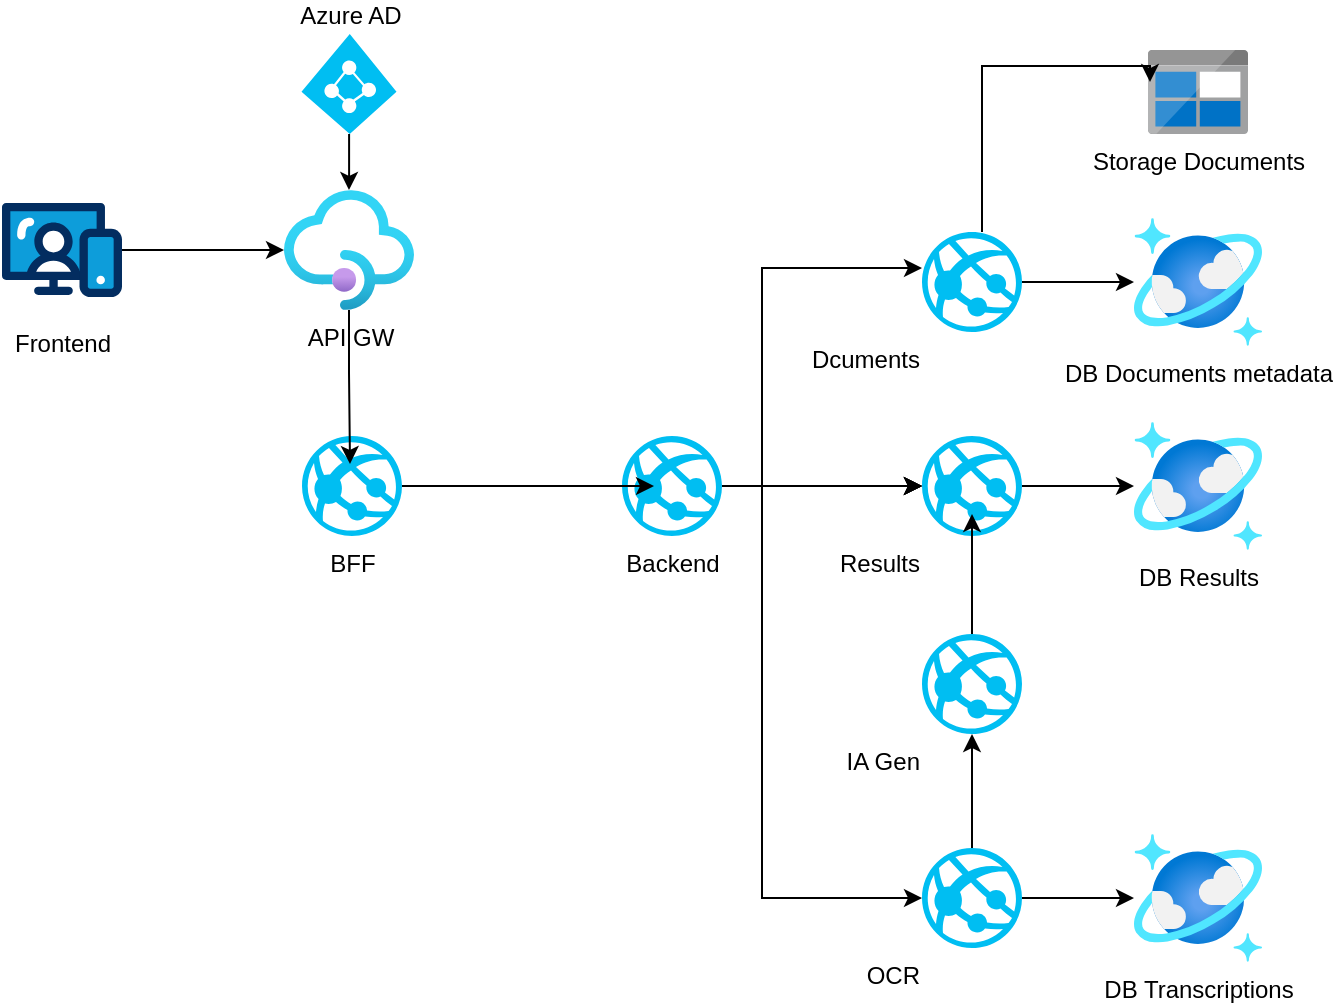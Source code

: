<mxfile version="24.0.5" type="github">
  <diagram name="Página-1" id="4Q_N1aAh4HhvyQWwlxK4">
    <mxGraphModel dx="1114" dy="579" grid="1" gridSize="10" guides="1" tooltips="1" connect="1" arrows="1" fold="1" page="1" pageScale="1" pageWidth="827" pageHeight="1169" math="0" shadow="0">
      <root>
        <mxCell id="0" />
        <mxCell id="1" parent="0" />
        <mxCell id="xmS4A58ACWDXD8hnW-X0-1" value="API GW" style="image;aspect=fixed;html=1;points=[];align=center;fontSize=12;image=img/lib/azure2/app_services/API_Management_Services.svg;" vertex="1" parent="1">
          <mxGeometry x="191" y="158" width="65" height="60" as="geometry" />
        </mxCell>
        <mxCell id="xmS4A58ACWDXD8hnW-X0-7" style="edgeStyle=orthogonalEdgeStyle;rounded=0;orthogonalLoop=1;jettySize=auto;html=1;" edge="1" parent="1" source="xmS4A58ACWDXD8hnW-X0-6" target="xmS4A58ACWDXD8hnW-X0-1">
          <mxGeometry relative="1" as="geometry" />
        </mxCell>
        <mxCell id="xmS4A58ACWDXD8hnW-X0-6" value="Frontend" style="verticalLabelPosition=bottom;aspect=fixed;html=1;shape=mxgraph.salesforce.web;" vertex="1" parent="1">
          <mxGeometry x="50" y="164.3" width="60" height="47.4" as="geometry" />
        </mxCell>
        <mxCell id="xmS4A58ACWDXD8hnW-X0-44" style="edgeStyle=orthogonalEdgeStyle;rounded=0;orthogonalLoop=1;jettySize=auto;html=1;" edge="1" parent="1" source="xmS4A58ACWDXD8hnW-X0-14" target="xmS4A58ACWDXD8hnW-X0-1">
          <mxGeometry relative="1" as="geometry" />
        </mxCell>
        <mxCell id="xmS4A58ACWDXD8hnW-X0-14" value="Azure AD" style="verticalLabelPosition=top;html=1;verticalAlign=bottom;align=center;strokeColor=none;fillColor=#00BEF2;shape=mxgraph.azure.azure_active_directory;labelPosition=center;" vertex="1" parent="1">
          <mxGeometry x="199.75" y="80" width="47.5" height="50" as="geometry" />
        </mxCell>
        <mxCell id="xmS4A58ACWDXD8hnW-X0-20" value="" style="edgeStyle=orthogonalEdgeStyle;rounded=0;orthogonalLoop=1;jettySize=auto;html=1;" edge="1" parent="1" source="xmS4A58ACWDXD8hnW-X0-16" target="xmS4A58ACWDXD8hnW-X0-19">
          <mxGeometry relative="1" as="geometry">
            <Array as="points">
              <mxPoint x="430" y="306" />
              <mxPoint x="430" y="197" />
            </Array>
          </mxGeometry>
        </mxCell>
        <mxCell id="xmS4A58ACWDXD8hnW-X0-22" value="" style="edgeStyle=orthogonalEdgeStyle;rounded=0;orthogonalLoop=1;jettySize=auto;html=1;" edge="1" parent="1" source="xmS4A58ACWDXD8hnW-X0-16" target="xmS4A58ACWDXD8hnW-X0-21">
          <mxGeometry relative="1" as="geometry" />
        </mxCell>
        <mxCell id="xmS4A58ACWDXD8hnW-X0-23" value="" style="edgeStyle=orthogonalEdgeStyle;rounded=0;orthogonalLoop=1;jettySize=auto;html=1;" edge="1" parent="1" source="xmS4A58ACWDXD8hnW-X0-16" target="xmS4A58ACWDXD8hnW-X0-21">
          <mxGeometry relative="1" as="geometry" />
        </mxCell>
        <mxCell id="xmS4A58ACWDXD8hnW-X0-24" value="" style="edgeStyle=orthogonalEdgeStyle;rounded=0;orthogonalLoop=1;jettySize=auto;html=1;" edge="1" parent="1" source="xmS4A58ACWDXD8hnW-X0-16" target="xmS4A58ACWDXD8hnW-X0-21">
          <mxGeometry relative="1" as="geometry" />
        </mxCell>
        <mxCell id="xmS4A58ACWDXD8hnW-X0-25" value="" style="edgeStyle=orthogonalEdgeStyle;rounded=0;orthogonalLoop=1;jettySize=auto;html=1;" edge="1" parent="1" source="xmS4A58ACWDXD8hnW-X0-16" target="xmS4A58ACWDXD8hnW-X0-21">
          <mxGeometry relative="1" as="geometry" />
        </mxCell>
        <mxCell id="xmS4A58ACWDXD8hnW-X0-16" value="Backend" style="verticalLabelPosition=bottom;html=1;verticalAlign=top;align=center;strokeColor=none;fillColor=#00BEF2;shape=mxgraph.azure.azure_website;pointerEvents=1;" vertex="1" parent="1">
          <mxGeometry x="360" y="281" width="50" height="50" as="geometry" />
        </mxCell>
        <mxCell id="xmS4A58ACWDXD8hnW-X0-38" style="edgeStyle=orthogonalEdgeStyle;rounded=0;orthogonalLoop=1;jettySize=auto;html=1;" edge="1" parent="1" source="xmS4A58ACWDXD8hnW-X0-19" target="xmS4A58ACWDXD8hnW-X0-34">
          <mxGeometry relative="1" as="geometry" />
        </mxCell>
        <mxCell id="xmS4A58ACWDXD8hnW-X0-19" value="Dcuments" style="verticalLabelPosition=bottom;html=1;verticalAlign=top;align=right;strokeColor=none;fillColor=#00BEF2;shape=mxgraph.azure.azure_website;pointerEvents=1;labelPosition=left;" vertex="1" parent="1">
          <mxGeometry x="510" y="179" width="50" height="50" as="geometry" />
        </mxCell>
        <mxCell id="xmS4A58ACWDXD8hnW-X0-36" style="edgeStyle=orthogonalEdgeStyle;rounded=0;orthogonalLoop=1;jettySize=auto;html=1;" edge="1" parent="1" source="xmS4A58ACWDXD8hnW-X0-21" target="xmS4A58ACWDXD8hnW-X0-33">
          <mxGeometry relative="1" as="geometry" />
        </mxCell>
        <mxCell id="xmS4A58ACWDXD8hnW-X0-21" value="Results" style="verticalLabelPosition=bottom;html=1;verticalAlign=top;align=right;strokeColor=none;fillColor=#00BEF2;shape=mxgraph.azure.azure_website;pointerEvents=1;labelPosition=left;" vertex="1" parent="1">
          <mxGeometry x="510" y="281" width="50" height="50" as="geometry" />
        </mxCell>
        <mxCell id="xmS4A58ACWDXD8hnW-X0-29" value="" style="edgeStyle=orthogonalEdgeStyle;rounded=0;orthogonalLoop=1;jettySize=auto;html=1;" edge="1" parent="1" source="xmS4A58ACWDXD8hnW-X0-26" target="xmS4A58ACWDXD8hnW-X0-28">
          <mxGeometry relative="1" as="geometry" />
        </mxCell>
        <mxCell id="xmS4A58ACWDXD8hnW-X0-32" style="edgeStyle=orthogonalEdgeStyle;rounded=0;orthogonalLoop=1;jettySize=auto;html=1;" edge="1" parent="1" source="xmS4A58ACWDXD8hnW-X0-26" target="xmS4A58ACWDXD8hnW-X0-31">
          <mxGeometry relative="1" as="geometry" />
        </mxCell>
        <mxCell id="xmS4A58ACWDXD8hnW-X0-26" value="OCR" style="verticalLabelPosition=bottom;html=1;verticalAlign=top;align=right;strokeColor=none;fillColor=#00BEF2;shape=mxgraph.azure.azure_website;pointerEvents=1;labelPosition=left;" vertex="1" parent="1">
          <mxGeometry x="510" y="487" width="50" height="50" as="geometry" />
        </mxCell>
        <mxCell id="xmS4A58ACWDXD8hnW-X0-28" value="IA Gen" style="verticalLabelPosition=bottom;html=1;verticalAlign=top;align=right;strokeColor=none;fillColor=#00BEF2;shape=mxgraph.azure.azure_website;pointerEvents=1;labelPosition=left;" vertex="1" parent="1">
          <mxGeometry x="510" y="380" width="50" height="50" as="geometry" />
        </mxCell>
        <mxCell id="xmS4A58ACWDXD8hnW-X0-31" value="DB Transcriptions" style="image;aspect=fixed;html=1;points=[];align=center;fontSize=12;image=img/lib/azure2/databases/Azure_Cosmos_DB.svg;" vertex="1" parent="1">
          <mxGeometry x="616" y="480" width="64" height="64" as="geometry" />
        </mxCell>
        <mxCell id="xmS4A58ACWDXD8hnW-X0-33" value="DB Results" style="image;aspect=fixed;html=1;points=[];align=center;fontSize=12;image=img/lib/azure2/databases/Azure_Cosmos_DB.svg;" vertex="1" parent="1">
          <mxGeometry x="616" y="274" width="64" height="64" as="geometry" />
        </mxCell>
        <mxCell id="xmS4A58ACWDXD8hnW-X0-34" value="DB Documents metadata" style="image;aspect=fixed;html=1;points=[];align=center;fontSize=12;image=img/lib/azure2/databases/Azure_Cosmos_DB.svg;" vertex="1" parent="1">
          <mxGeometry x="616" y="172" width="64" height="64" as="geometry" />
        </mxCell>
        <mxCell id="xmS4A58ACWDXD8hnW-X0-35" value="Storage Documents" style="image;sketch=0;aspect=fixed;html=1;points=[];align=center;fontSize=12;image=img/lib/mscae/BlobBlock.svg;labelPosition=center;verticalLabelPosition=bottom;verticalAlign=top;" vertex="1" parent="1">
          <mxGeometry x="623" y="88" width="50" height="42" as="geometry" />
        </mxCell>
        <mxCell id="xmS4A58ACWDXD8hnW-X0-40" style="edgeStyle=orthogonalEdgeStyle;rounded=0;orthogonalLoop=1;jettySize=auto;html=1;entryX=0.02;entryY=0.381;entryDx=0;entryDy=0;entryPerimeter=0;" edge="1" parent="1" source="xmS4A58ACWDXD8hnW-X0-19" target="xmS4A58ACWDXD8hnW-X0-35">
          <mxGeometry relative="1" as="geometry">
            <Array as="points">
              <mxPoint x="540" y="96" />
            </Array>
          </mxGeometry>
        </mxCell>
        <mxCell id="xmS4A58ACWDXD8hnW-X0-41" value="BFF" style="verticalLabelPosition=bottom;html=1;verticalAlign=top;align=center;strokeColor=none;fillColor=#00BEF2;shape=mxgraph.azure.azure_website;pointerEvents=1;" vertex="1" parent="1">
          <mxGeometry x="200" y="281" width="50" height="50" as="geometry" />
        </mxCell>
        <mxCell id="xmS4A58ACWDXD8hnW-X0-42" style="edgeStyle=orthogonalEdgeStyle;rounded=0;orthogonalLoop=1;jettySize=auto;html=1;entryX=0.48;entryY=0.28;entryDx=0;entryDy=0;entryPerimeter=0;" edge="1" parent="1" source="xmS4A58ACWDXD8hnW-X0-1" target="xmS4A58ACWDXD8hnW-X0-41">
          <mxGeometry relative="1" as="geometry" />
        </mxCell>
        <mxCell id="xmS4A58ACWDXD8hnW-X0-43" style="edgeStyle=orthogonalEdgeStyle;rounded=0;orthogonalLoop=1;jettySize=auto;html=1;entryX=0.32;entryY=0.5;entryDx=0;entryDy=0;entryPerimeter=0;" edge="1" parent="1" source="xmS4A58ACWDXD8hnW-X0-41" target="xmS4A58ACWDXD8hnW-X0-16">
          <mxGeometry relative="1" as="geometry" />
        </mxCell>
        <mxCell id="xmS4A58ACWDXD8hnW-X0-46" style="edgeStyle=orthogonalEdgeStyle;rounded=0;orthogonalLoop=1;jettySize=auto;html=1;entryX=0;entryY=0.5;entryDx=0;entryDy=0;entryPerimeter=0;" edge="1" parent="1" source="xmS4A58ACWDXD8hnW-X0-16" target="xmS4A58ACWDXD8hnW-X0-26">
          <mxGeometry relative="1" as="geometry">
            <Array as="points">
              <mxPoint x="430" y="306" />
              <mxPoint x="430" y="512" />
            </Array>
          </mxGeometry>
        </mxCell>
        <mxCell id="xmS4A58ACWDXD8hnW-X0-47" style="edgeStyle=orthogonalEdgeStyle;rounded=0;orthogonalLoop=1;jettySize=auto;html=1;entryX=0.5;entryY=0.78;entryDx=0;entryDy=0;entryPerimeter=0;" edge="1" parent="1" source="xmS4A58ACWDXD8hnW-X0-28" target="xmS4A58ACWDXD8hnW-X0-21">
          <mxGeometry relative="1" as="geometry" />
        </mxCell>
      </root>
    </mxGraphModel>
  </diagram>
</mxfile>
